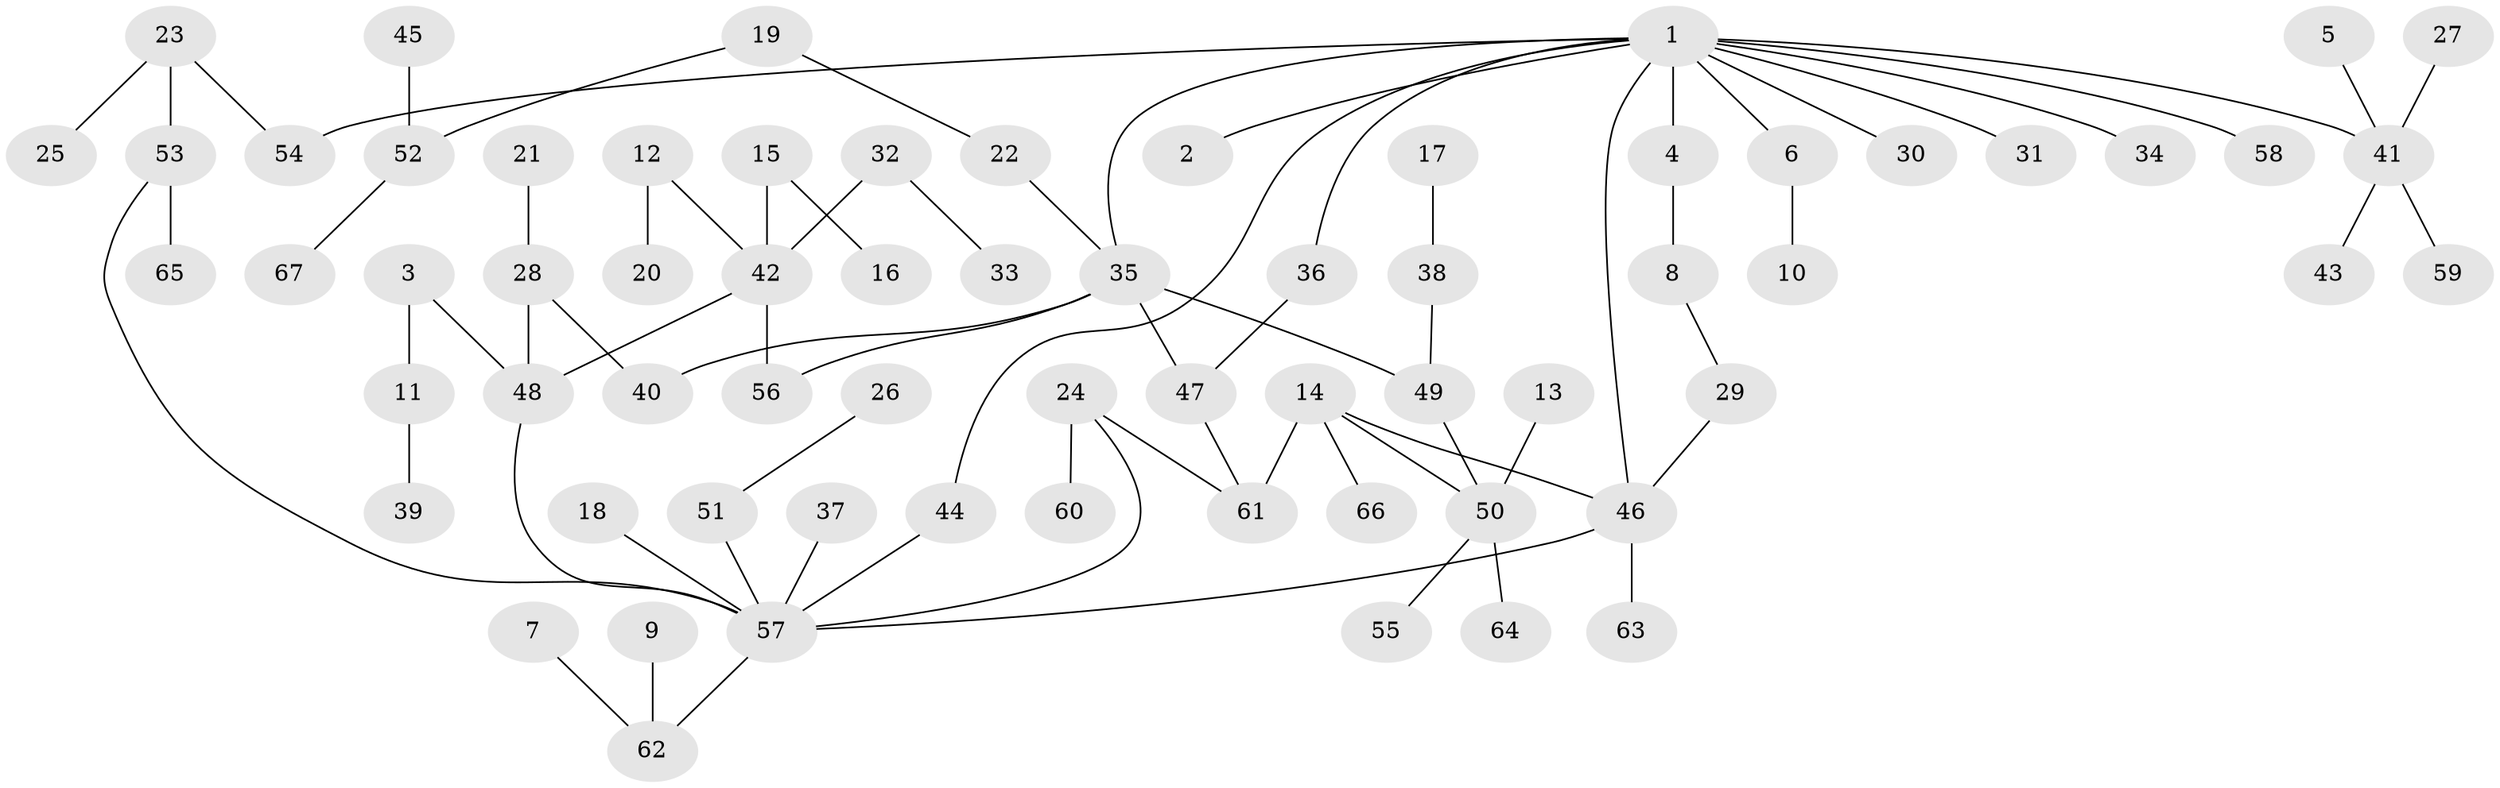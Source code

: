 // original degree distribution, {7: 0.007462686567164179, 4: 0.06716417910447761, 6: 0.022388059701492536, 2: 0.3283582089552239, 5: 0.04477611940298507, 3: 0.13432835820895522, 1: 0.39552238805970147}
// Generated by graph-tools (version 1.1) at 2025/25/03/09/25 03:25:28]
// undirected, 67 vertices, 75 edges
graph export_dot {
graph [start="1"]
  node [color=gray90,style=filled];
  1;
  2;
  3;
  4;
  5;
  6;
  7;
  8;
  9;
  10;
  11;
  12;
  13;
  14;
  15;
  16;
  17;
  18;
  19;
  20;
  21;
  22;
  23;
  24;
  25;
  26;
  27;
  28;
  29;
  30;
  31;
  32;
  33;
  34;
  35;
  36;
  37;
  38;
  39;
  40;
  41;
  42;
  43;
  44;
  45;
  46;
  47;
  48;
  49;
  50;
  51;
  52;
  53;
  54;
  55;
  56;
  57;
  58;
  59;
  60;
  61;
  62;
  63;
  64;
  65;
  66;
  67;
  1 -- 2 [weight=1.0];
  1 -- 4 [weight=1.0];
  1 -- 6 [weight=1.0];
  1 -- 30 [weight=1.0];
  1 -- 31 [weight=1.0];
  1 -- 34 [weight=1.0];
  1 -- 35 [weight=1.0];
  1 -- 36 [weight=1.0];
  1 -- 41 [weight=1.0];
  1 -- 44 [weight=1.0];
  1 -- 46 [weight=1.0];
  1 -- 54 [weight=1.0];
  1 -- 58 [weight=1.0];
  3 -- 11 [weight=1.0];
  3 -- 48 [weight=1.0];
  4 -- 8 [weight=1.0];
  5 -- 41 [weight=1.0];
  6 -- 10 [weight=1.0];
  7 -- 62 [weight=1.0];
  8 -- 29 [weight=1.0];
  9 -- 62 [weight=1.0];
  11 -- 39 [weight=1.0];
  12 -- 20 [weight=1.0];
  12 -- 42 [weight=1.0];
  13 -- 50 [weight=1.0];
  14 -- 46 [weight=1.0];
  14 -- 50 [weight=1.0];
  14 -- 61 [weight=1.0];
  14 -- 66 [weight=1.0];
  15 -- 16 [weight=1.0];
  15 -- 42 [weight=1.0];
  17 -- 38 [weight=1.0];
  18 -- 57 [weight=1.0];
  19 -- 22 [weight=1.0];
  19 -- 52 [weight=1.0];
  21 -- 28 [weight=1.0];
  22 -- 35 [weight=1.0];
  23 -- 25 [weight=1.0];
  23 -- 53 [weight=1.0];
  23 -- 54 [weight=1.0];
  24 -- 57 [weight=1.0];
  24 -- 60 [weight=1.0];
  24 -- 61 [weight=1.0];
  26 -- 51 [weight=1.0];
  27 -- 41 [weight=1.0];
  28 -- 40 [weight=1.0];
  28 -- 48 [weight=1.0];
  29 -- 46 [weight=1.0];
  32 -- 33 [weight=1.0];
  32 -- 42 [weight=1.0];
  35 -- 40 [weight=2.0];
  35 -- 47 [weight=1.0];
  35 -- 49 [weight=1.0];
  35 -- 56 [weight=1.0];
  36 -- 47 [weight=1.0];
  37 -- 57 [weight=1.0];
  38 -- 49 [weight=1.0];
  41 -- 43 [weight=1.0];
  41 -- 59 [weight=1.0];
  42 -- 48 [weight=1.0];
  42 -- 56 [weight=1.0];
  44 -- 57 [weight=1.0];
  45 -- 52 [weight=1.0];
  46 -- 57 [weight=1.0];
  46 -- 63 [weight=1.0];
  47 -- 61 [weight=1.0];
  48 -- 57 [weight=1.0];
  49 -- 50 [weight=1.0];
  50 -- 55 [weight=1.0];
  50 -- 64 [weight=1.0];
  51 -- 57 [weight=1.0];
  52 -- 67 [weight=1.0];
  53 -- 57 [weight=1.0];
  53 -- 65 [weight=1.0];
  57 -- 62 [weight=1.0];
}

